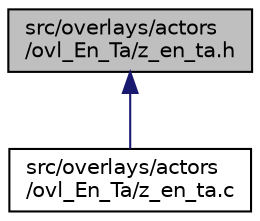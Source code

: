 digraph "src/overlays/actors/ovl_En_Ta/z_en_ta.h"
{
 // LATEX_PDF_SIZE
  edge [fontname="Helvetica",fontsize="10",labelfontname="Helvetica",labelfontsize="10"];
  node [fontname="Helvetica",fontsize="10",shape=record];
  Node1 [label="src/overlays/actors\l/ovl_En_Ta/z_en_ta.h",height=0.2,width=0.4,color="black", fillcolor="grey75", style="filled", fontcolor="black",tooltip=" "];
  Node1 -> Node2 [dir="back",color="midnightblue",fontsize="10",style="solid",fontname="Helvetica"];
  Node2 [label="src/overlays/actors\l/ovl_En_Ta/z_en_ta.c",height=0.2,width=0.4,color="black", fillcolor="white", style="filled",URL="$d5/d49/z__en__ta_8c.html",tooltip=" "];
}
